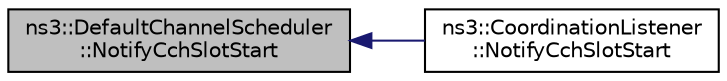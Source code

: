 digraph "ns3::DefaultChannelScheduler::NotifyCchSlotStart"
{
  edge [fontname="Helvetica",fontsize="10",labelfontname="Helvetica",labelfontsize="10"];
  node [fontname="Helvetica",fontsize="10",shape=record];
  rankdir="LR";
  Node1 [label="ns3::DefaultChannelScheduler\l::NotifyCchSlotStart",height=0.2,width=0.4,color="black", fillcolor="grey75", style="filled", fontcolor="black"];
  Node1 -> Node2 [dir="back",color="midnightblue",fontsize="10",style="solid"];
  Node2 [label="ns3::CoordinationListener\l::NotifyCchSlotStart",height=0.2,width=0.4,color="black", fillcolor="white", style="filled",URL="$d3/dca/classns3_1_1CoordinationListener.html#a2f95a49b9485cf121678825cd868559b"];
}
